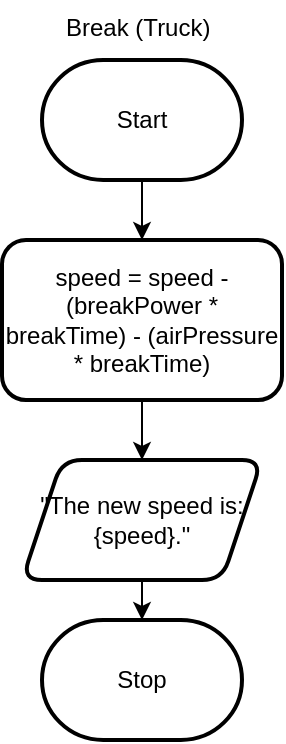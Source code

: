 <mxfile>
    <diagram id="sZs2R2-AEysb0UGBjJPF" name="Page-1">
        <mxGraphModel dx="965" dy="568" grid="1" gridSize="10" guides="1" tooltips="1" connect="1" arrows="1" fold="1" page="1" pageScale="1" pageWidth="850" pageHeight="1100" math="0" shadow="0">
            <root>
                <mxCell id="0"/>
                <mxCell id="1" parent="0"/>
                <mxCell id="9" value="" style="edgeStyle=none;html=1;" edge="1" parent="1" source="7" target="8">
                    <mxGeometry relative="1" as="geometry"/>
                </mxCell>
                <mxCell id="7" value="Start" style="strokeWidth=2;html=1;shape=mxgraph.flowchart.terminator;whiteSpace=wrap;" vertex="1" parent="1">
                    <mxGeometry x="90" y="70" width="100" height="60" as="geometry"/>
                </mxCell>
                <mxCell id="11" value="" style="edgeStyle=none;html=1;" edge="1" parent="1" source="8" target="10">
                    <mxGeometry relative="1" as="geometry"/>
                </mxCell>
                <mxCell id="8" value="speed = speed - (breakPower * breakTime) - (airPressure * breakTime)" style="rounded=1;whiteSpace=wrap;html=1;strokeWidth=2;" vertex="1" parent="1">
                    <mxGeometry x="70" y="160" width="140" height="80" as="geometry"/>
                </mxCell>
                <mxCell id="13" value="" style="edgeStyle=none;html=1;" edge="1" parent="1" source="10" target="12">
                    <mxGeometry relative="1" as="geometry"/>
                </mxCell>
                <mxCell id="10" value="&quot;The new speed is: {speed}.&quot;" style="shape=parallelogram;perimeter=parallelogramPerimeter;whiteSpace=wrap;html=1;fixedSize=1;rounded=1;strokeWidth=2;" vertex="1" parent="1">
                    <mxGeometry x="80" y="270" width="120" height="60" as="geometry"/>
                </mxCell>
                <mxCell id="12" value="Stop" style="strokeWidth=2;html=1;shape=mxgraph.flowchart.terminator;whiteSpace=wrap;" vertex="1" parent="1">
                    <mxGeometry x="90" y="350" width="100" height="60" as="geometry"/>
                </mxCell>
                <mxCell id="14" value="&lt;font color=&quot;#000000&quot;&gt;Break (Truck)&lt;/font&gt;" style="text;whiteSpace=wrap;html=1;" vertex="1" parent="1">
                    <mxGeometry x="100" y="40" width="100" height="40" as="geometry"/>
                </mxCell>
            </root>
        </mxGraphModel>
    </diagram>
</mxfile>